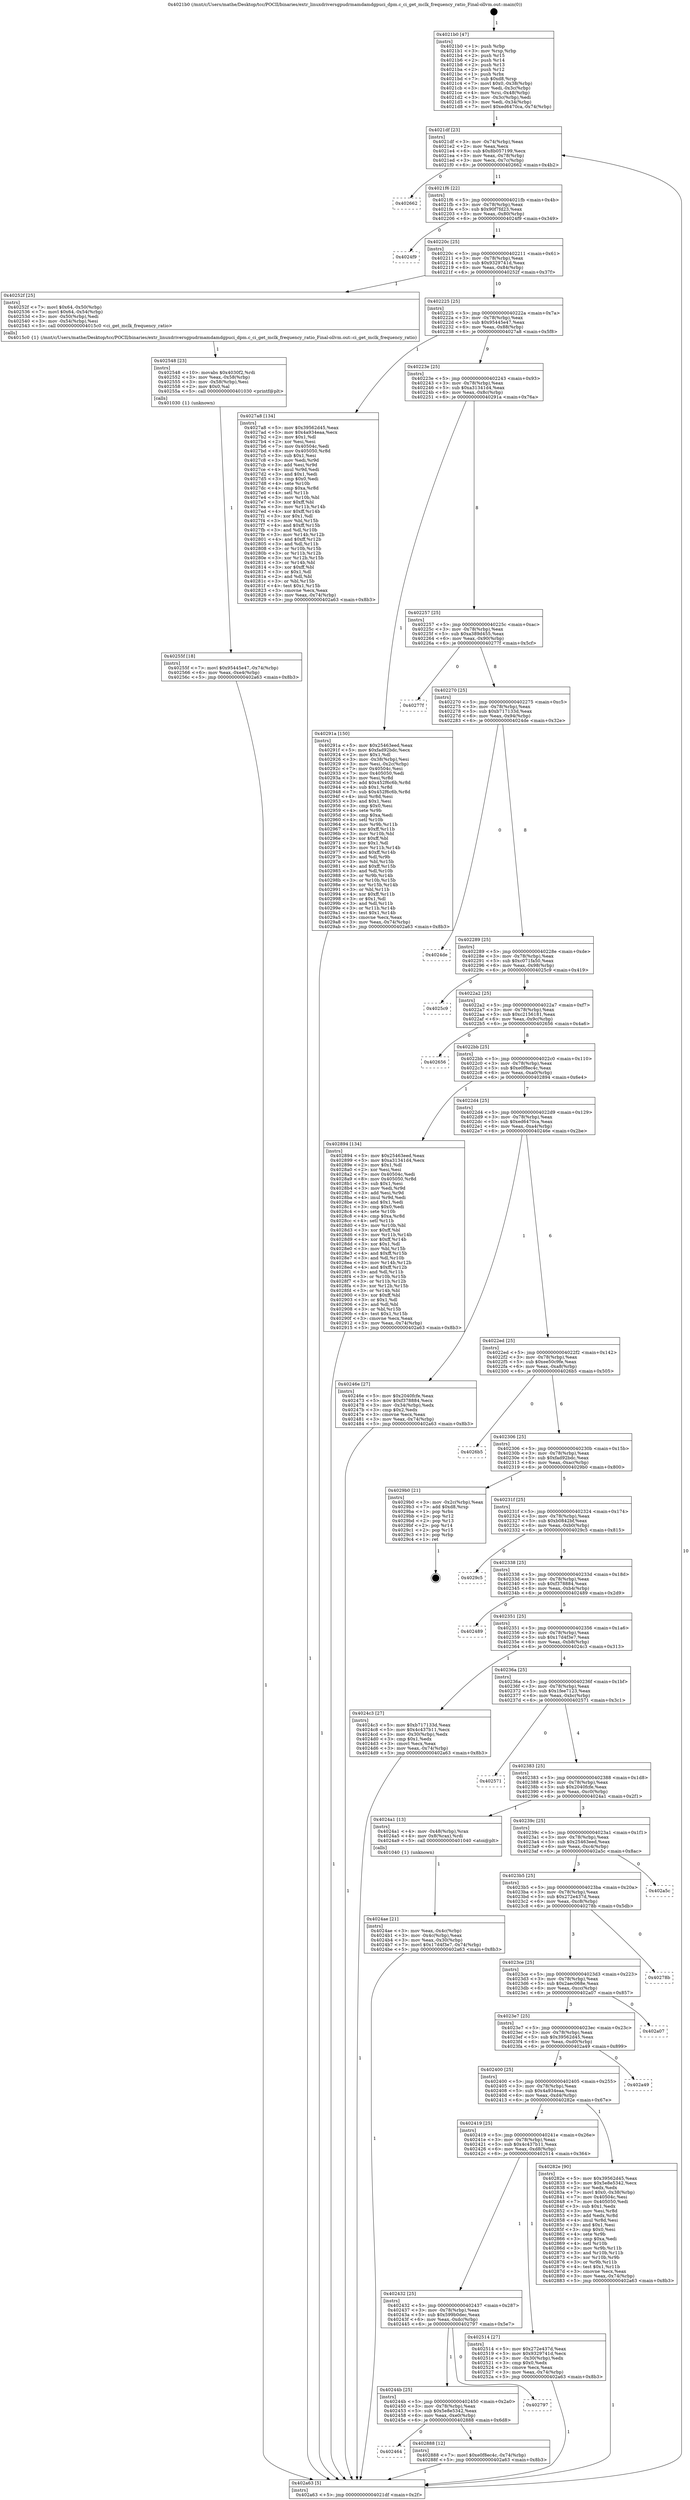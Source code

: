 digraph "0x4021b0" {
  label = "0x4021b0 (/mnt/c/Users/mathe/Desktop/tcc/POCII/binaries/extr_linuxdriversgpudrmamdamdgpuci_dpm.c_ci_get_mclk_frequency_ratio_Final-ollvm.out::main(0))"
  labelloc = "t"
  node[shape=record]

  Entry [label="",width=0.3,height=0.3,shape=circle,fillcolor=black,style=filled]
  "0x4021df" [label="{
     0x4021df [23]\l
     | [instrs]\l
     &nbsp;&nbsp;0x4021df \<+3\>: mov -0x74(%rbp),%eax\l
     &nbsp;&nbsp;0x4021e2 \<+2\>: mov %eax,%ecx\l
     &nbsp;&nbsp;0x4021e4 \<+6\>: sub $0x8b057199,%ecx\l
     &nbsp;&nbsp;0x4021ea \<+3\>: mov %eax,-0x78(%rbp)\l
     &nbsp;&nbsp;0x4021ed \<+3\>: mov %ecx,-0x7c(%rbp)\l
     &nbsp;&nbsp;0x4021f0 \<+6\>: je 0000000000402662 \<main+0x4b2\>\l
  }"]
  "0x402662" [label="{
     0x402662\l
  }", style=dashed]
  "0x4021f6" [label="{
     0x4021f6 [22]\l
     | [instrs]\l
     &nbsp;&nbsp;0x4021f6 \<+5\>: jmp 00000000004021fb \<main+0x4b\>\l
     &nbsp;&nbsp;0x4021fb \<+3\>: mov -0x78(%rbp),%eax\l
     &nbsp;&nbsp;0x4021fe \<+5\>: sub $0x90f7fd23,%eax\l
     &nbsp;&nbsp;0x402203 \<+3\>: mov %eax,-0x80(%rbp)\l
     &nbsp;&nbsp;0x402206 \<+6\>: je 00000000004024f9 \<main+0x349\>\l
  }"]
  Exit [label="",width=0.3,height=0.3,shape=circle,fillcolor=black,style=filled,peripheries=2]
  "0x4024f9" [label="{
     0x4024f9\l
  }", style=dashed]
  "0x40220c" [label="{
     0x40220c [25]\l
     | [instrs]\l
     &nbsp;&nbsp;0x40220c \<+5\>: jmp 0000000000402211 \<main+0x61\>\l
     &nbsp;&nbsp;0x402211 \<+3\>: mov -0x78(%rbp),%eax\l
     &nbsp;&nbsp;0x402214 \<+5\>: sub $0x9329741d,%eax\l
     &nbsp;&nbsp;0x402219 \<+6\>: mov %eax,-0x84(%rbp)\l
     &nbsp;&nbsp;0x40221f \<+6\>: je 000000000040252f \<main+0x37f\>\l
  }"]
  "0x402464" [label="{
     0x402464\l
  }", style=dashed]
  "0x40252f" [label="{
     0x40252f [25]\l
     | [instrs]\l
     &nbsp;&nbsp;0x40252f \<+7\>: movl $0x64,-0x50(%rbp)\l
     &nbsp;&nbsp;0x402536 \<+7\>: movl $0x64,-0x54(%rbp)\l
     &nbsp;&nbsp;0x40253d \<+3\>: mov -0x50(%rbp),%edi\l
     &nbsp;&nbsp;0x402540 \<+3\>: mov -0x54(%rbp),%esi\l
     &nbsp;&nbsp;0x402543 \<+5\>: call 00000000004015c0 \<ci_get_mclk_frequency_ratio\>\l
     | [calls]\l
     &nbsp;&nbsp;0x4015c0 \{1\} (/mnt/c/Users/mathe/Desktop/tcc/POCII/binaries/extr_linuxdriversgpudrmamdamdgpuci_dpm.c_ci_get_mclk_frequency_ratio_Final-ollvm.out::ci_get_mclk_frequency_ratio)\l
  }"]
  "0x402225" [label="{
     0x402225 [25]\l
     | [instrs]\l
     &nbsp;&nbsp;0x402225 \<+5\>: jmp 000000000040222a \<main+0x7a\>\l
     &nbsp;&nbsp;0x40222a \<+3\>: mov -0x78(%rbp),%eax\l
     &nbsp;&nbsp;0x40222d \<+5\>: sub $0x95445e47,%eax\l
     &nbsp;&nbsp;0x402232 \<+6\>: mov %eax,-0x88(%rbp)\l
     &nbsp;&nbsp;0x402238 \<+6\>: je 00000000004027a8 \<main+0x5f8\>\l
  }"]
  "0x402888" [label="{
     0x402888 [12]\l
     | [instrs]\l
     &nbsp;&nbsp;0x402888 \<+7\>: movl $0xe0f8ec4c,-0x74(%rbp)\l
     &nbsp;&nbsp;0x40288f \<+5\>: jmp 0000000000402a63 \<main+0x8b3\>\l
  }"]
  "0x4027a8" [label="{
     0x4027a8 [134]\l
     | [instrs]\l
     &nbsp;&nbsp;0x4027a8 \<+5\>: mov $0x39562d45,%eax\l
     &nbsp;&nbsp;0x4027ad \<+5\>: mov $0x4a934eaa,%ecx\l
     &nbsp;&nbsp;0x4027b2 \<+2\>: mov $0x1,%dl\l
     &nbsp;&nbsp;0x4027b4 \<+2\>: xor %esi,%esi\l
     &nbsp;&nbsp;0x4027b6 \<+7\>: mov 0x40504c,%edi\l
     &nbsp;&nbsp;0x4027bd \<+8\>: mov 0x405050,%r8d\l
     &nbsp;&nbsp;0x4027c5 \<+3\>: sub $0x1,%esi\l
     &nbsp;&nbsp;0x4027c8 \<+3\>: mov %edi,%r9d\l
     &nbsp;&nbsp;0x4027cb \<+3\>: add %esi,%r9d\l
     &nbsp;&nbsp;0x4027ce \<+4\>: imul %r9d,%edi\l
     &nbsp;&nbsp;0x4027d2 \<+3\>: and $0x1,%edi\l
     &nbsp;&nbsp;0x4027d5 \<+3\>: cmp $0x0,%edi\l
     &nbsp;&nbsp;0x4027d8 \<+4\>: sete %r10b\l
     &nbsp;&nbsp;0x4027dc \<+4\>: cmp $0xa,%r8d\l
     &nbsp;&nbsp;0x4027e0 \<+4\>: setl %r11b\l
     &nbsp;&nbsp;0x4027e4 \<+3\>: mov %r10b,%bl\l
     &nbsp;&nbsp;0x4027e7 \<+3\>: xor $0xff,%bl\l
     &nbsp;&nbsp;0x4027ea \<+3\>: mov %r11b,%r14b\l
     &nbsp;&nbsp;0x4027ed \<+4\>: xor $0xff,%r14b\l
     &nbsp;&nbsp;0x4027f1 \<+3\>: xor $0x1,%dl\l
     &nbsp;&nbsp;0x4027f4 \<+3\>: mov %bl,%r15b\l
     &nbsp;&nbsp;0x4027f7 \<+4\>: and $0xff,%r15b\l
     &nbsp;&nbsp;0x4027fb \<+3\>: and %dl,%r10b\l
     &nbsp;&nbsp;0x4027fe \<+3\>: mov %r14b,%r12b\l
     &nbsp;&nbsp;0x402801 \<+4\>: and $0xff,%r12b\l
     &nbsp;&nbsp;0x402805 \<+3\>: and %dl,%r11b\l
     &nbsp;&nbsp;0x402808 \<+3\>: or %r10b,%r15b\l
     &nbsp;&nbsp;0x40280b \<+3\>: or %r11b,%r12b\l
     &nbsp;&nbsp;0x40280e \<+3\>: xor %r12b,%r15b\l
     &nbsp;&nbsp;0x402811 \<+3\>: or %r14b,%bl\l
     &nbsp;&nbsp;0x402814 \<+3\>: xor $0xff,%bl\l
     &nbsp;&nbsp;0x402817 \<+3\>: or $0x1,%dl\l
     &nbsp;&nbsp;0x40281a \<+2\>: and %dl,%bl\l
     &nbsp;&nbsp;0x40281c \<+3\>: or %bl,%r15b\l
     &nbsp;&nbsp;0x40281f \<+4\>: test $0x1,%r15b\l
     &nbsp;&nbsp;0x402823 \<+3\>: cmovne %ecx,%eax\l
     &nbsp;&nbsp;0x402826 \<+3\>: mov %eax,-0x74(%rbp)\l
     &nbsp;&nbsp;0x402829 \<+5\>: jmp 0000000000402a63 \<main+0x8b3\>\l
  }"]
  "0x40223e" [label="{
     0x40223e [25]\l
     | [instrs]\l
     &nbsp;&nbsp;0x40223e \<+5\>: jmp 0000000000402243 \<main+0x93\>\l
     &nbsp;&nbsp;0x402243 \<+3\>: mov -0x78(%rbp),%eax\l
     &nbsp;&nbsp;0x402246 \<+5\>: sub $0xa31341d4,%eax\l
     &nbsp;&nbsp;0x40224b \<+6\>: mov %eax,-0x8c(%rbp)\l
     &nbsp;&nbsp;0x402251 \<+6\>: je 000000000040291a \<main+0x76a\>\l
  }"]
  "0x40244b" [label="{
     0x40244b [25]\l
     | [instrs]\l
     &nbsp;&nbsp;0x40244b \<+5\>: jmp 0000000000402450 \<main+0x2a0\>\l
     &nbsp;&nbsp;0x402450 \<+3\>: mov -0x78(%rbp),%eax\l
     &nbsp;&nbsp;0x402453 \<+5\>: sub $0x5e8e5342,%eax\l
     &nbsp;&nbsp;0x402458 \<+6\>: mov %eax,-0xe0(%rbp)\l
     &nbsp;&nbsp;0x40245e \<+6\>: je 0000000000402888 \<main+0x6d8\>\l
  }"]
  "0x40291a" [label="{
     0x40291a [150]\l
     | [instrs]\l
     &nbsp;&nbsp;0x40291a \<+5\>: mov $0x25463eed,%eax\l
     &nbsp;&nbsp;0x40291f \<+5\>: mov $0xfad92bdc,%ecx\l
     &nbsp;&nbsp;0x402924 \<+2\>: mov $0x1,%dl\l
     &nbsp;&nbsp;0x402926 \<+3\>: mov -0x38(%rbp),%esi\l
     &nbsp;&nbsp;0x402929 \<+3\>: mov %esi,-0x2c(%rbp)\l
     &nbsp;&nbsp;0x40292c \<+7\>: mov 0x40504c,%esi\l
     &nbsp;&nbsp;0x402933 \<+7\>: mov 0x405050,%edi\l
     &nbsp;&nbsp;0x40293a \<+3\>: mov %esi,%r8d\l
     &nbsp;&nbsp;0x40293d \<+7\>: add $0x452f6c6b,%r8d\l
     &nbsp;&nbsp;0x402944 \<+4\>: sub $0x1,%r8d\l
     &nbsp;&nbsp;0x402948 \<+7\>: sub $0x452f6c6b,%r8d\l
     &nbsp;&nbsp;0x40294f \<+4\>: imul %r8d,%esi\l
     &nbsp;&nbsp;0x402953 \<+3\>: and $0x1,%esi\l
     &nbsp;&nbsp;0x402956 \<+3\>: cmp $0x0,%esi\l
     &nbsp;&nbsp;0x402959 \<+4\>: sete %r9b\l
     &nbsp;&nbsp;0x40295d \<+3\>: cmp $0xa,%edi\l
     &nbsp;&nbsp;0x402960 \<+4\>: setl %r10b\l
     &nbsp;&nbsp;0x402964 \<+3\>: mov %r9b,%r11b\l
     &nbsp;&nbsp;0x402967 \<+4\>: xor $0xff,%r11b\l
     &nbsp;&nbsp;0x40296b \<+3\>: mov %r10b,%bl\l
     &nbsp;&nbsp;0x40296e \<+3\>: xor $0xff,%bl\l
     &nbsp;&nbsp;0x402971 \<+3\>: xor $0x1,%dl\l
     &nbsp;&nbsp;0x402974 \<+3\>: mov %r11b,%r14b\l
     &nbsp;&nbsp;0x402977 \<+4\>: and $0xff,%r14b\l
     &nbsp;&nbsp;0x40297b \<+3\>: and %dl,%r9b\l
     &nbsp;&nbsp;0x40297e \<+3\>: mov %bl,%r15b\l
     &nbsp;&nbsp;0x402981 \<+4\>: and $0xff,%r15b\l
     &nbsp;&nbsp;0x402985 \<+3\>: and %dl,%r10b\l
     &nbsp;&nbsp;0x402988 \<+3\>: or %r9b,%r14b\l
     &nbsp;&nbsp;0x40298b \<+3\>: or %r10b,%r15b\l
     &nbsp;&nbsp;0x40298e \<+3\>: xor %r15b,%r14b\l
     &nbsp;&nbsp;0x402991 \<+3\>: or %bl,%r11b\l
     &nbsp;&nbsp;0x402994 \<+4\>: xor $0xff,%r11b\l
     &nbsp;&nbsp;0x402998 \<+3\>: or $0x1,%dl\l
     &nbsp;&nbsp;0x40299b \<+3\>: and %dl,%r11b\l
     &nbsp;&nbsp;0x40299e \<+3\>: or %r11b,%r14b\l
     &nbsp;&nbsp;0x4029a1 \<+4\>: test $0x1,%r14b\l
     &nbsp;&nbsp;0x4029a5 \<+3\>: cmovne %ecx,%eax\l
     &nbsp;&nbsp;0x4029a8 \<+3\>: mov %eax,-0x74(%rbp)\l
     &nbsp;&nbsp;0x4029ab \<+5\>: jmp 0000000000402a63 \<main+0x8b3\>\l
  }"]
  "0x402257" [label="{
     0x402257 [25]\l
     | [instrs]\l
     &nbsp;&nbsp;0x402257 \<+5\>: jmp 000000000040225c \<main+0xac\>\l
     &nbsp;&nbsp;0x40225c \<+3\>: mov -0x78(%rbp),%eax\l
     &nbsp;&nbsp;0x40225f \<+5\>: sub $0xa389d455,%eax\l
     &nbsp;&nbsp;0x402264 \<+6\>: mov %eax,-0x90(%rbp)\l
     &nbsp;&nbsp;0x40226a \<+6\>: je 000000000040277f \<main+0x5cf\>\l
  }"]
  "0x402797" [label="{
     0x402797\l
  }", style=dashed]
  "0x40277f" [label="{
     0x40277f\l
  }", style=dashed]
  "0x402270" [label="{
     0x402270 [25]\l
     | [instrs]\l
     &nbsp;&nbsp;0x402270 \<+5\>: jmp 0000000000402275 \<main+0xc5\>\l
     &nbsp;&nbsp;0x402275 \<+3\>: mov -0x78(%rbp),%eax\l
     &nbsp;&nbsp;0x402278 \<+5\>: sub $0xb717133d,%eax\l
     &nbsp;&nbsp;0x40227d \<+6\>: mov %eax,-0x94(%rbp)\l
     &nbsp;&nbsp;0x402283 \<+6\>: je 00000000004024de \<main+0x32e\>\l
  }"]
  "0x40255f" [label="{
     0x40255f [18]\l
     | [instrs]\l
     &nbsp;&nbsp;0x40255f \<+7\>: movl $0x95445e47,-0x74(%rbp)\l
     &nbsp;&nbsp;0x402566 \<+6\>: mov %eax,-0xe4(%rbp)\l
     &nbsp;&nbsp;0x40256c \<+5\>: jmp 0000000000402a63 \<main+0x8b3\>\l
  }"]
  "0x4024de" [label="{
     0x4024de\l
  }", style=dashed]
  "0x402289" [label="{
     0x402289 [25]\l
     | [instrs]\l
     &nbsp;&nbsp;0x402289 \<+5\>: jmp 000000000040228e \<main+0xde\>\l
     &nbsp;&nbsp;0x40228e \<+3\>: mov -0x78(%rbp),%eax\l
     &nbsp;&nbsp;0x402291 \<+5\>: sub $0xc071fa50,%eax\l
     &nbsp;&nbsp;0x402296 \<+6\>: mov %eax,-0x98(%rbp)\l
     &nbsp;&nbsp;0x40229c \<+6\>: je 00000000004025c9 \<main+0x419\>\l
  }"]
  "0x402548" [label="{
     0x402548 [23]\l
     | [instrs]\l
     &nbsp;&nbsp;0x402548 \<+10\>: movabs $0x4030f2,%rdi\l
     &nbsp;&nbsp;0x402552 \<+3\>: mov %eax,-0x58(%rbp)\l
     &nbsp;&nbsp;0x402555 \<+3\>: mov -0x58(%rbp),%esi\l
     &nbsp;&nbsp;0x402558 \<+2\>: mov $0x0,%al\l
     &nbsp;&nbsp;0x40255a \<+5\>: call 0000000000401030 \<printf@plt\>\l
     | [calls]\l
     &nbsp;&nbsp;0x401030 \{1\} (unknown)\l
  }"]
  "0x4025c9" [label="{
     0x4025c9\l
  }", style=dashed]
  "0x4022a2" [label="{
     0x4022a2 [25]\l
     | [instrs]\l
     &nbsp;&nbsp;0x4022a2 \<+5\>: jmp 00000000004022a7 \<main+0xf7\>\l
     &nbsp;&nbsp;0x4022a7 \<+3\>: mov -0x78(%rbp),%eax\l
     &nbsp;&nbsp;0x4022aa \<+5\>: sub $0xc2156181,%eax\l
     &nbsp;&nbsp;0x4022af \<+6\>: mov %eax,-0x9c(%rbp)\l
     &nbsp;&nbsp;0x4022b5 \<+6\>: je 0000000000402656 \<main+0x4a6\>\l
  }"]
  "0x402432" [label="{
     0x402432 [25]\l
     | [instrs]\l
     &nbsp;&nbsp;0x402432 \<+5\>: jmp 0000000000402437 \<main+0x287\>\l
     &nbsp;&nbsp;0x402437 \<+3\>: mov -0x78(%rbp),%eax\l
     &nbsp;&nbsp;0x40243a \<+5\>: sub $0x599b0dec,%eax\l
     &nbsp;&nbsp;0x40243f \<+6\>: mov %eax,-0xdc(%rbp)\l
     &nbsp;&nbsp;0x402445 \<+6\>: je 0000000000402797 \<main+0x5e7\>\l
  }"]
  "0x402656" [label="{
     0x402656\l
  }", style=dashed]
  "0x4022bb" [label="{
     0x4022bb [25]\l
     | [instrs]\l
     &nbsp;&nbsp;0x4022bb \<+5\>: jmp 00000000004022c0 \<main+0x110\>\l
     &nbsp;&nbsp;0x4022c0 \<+3\>: mov -0x78(%rbp),%eax\l
     &nbsp;&nbsp;0x4022c3 \<+5\>: sub $0xe0f8ec4c,%eax\l
     &nbsp;&nbsp;0x4022c8 \<+6\>: mov %eax,-0xa0(%rbp)\l
     &nbsp;&nbsp;0x4022ce \<+6\>: je 0000000000402894 \<main+0x6e4\>\l
  }"]
  "0x402514" [label="{
     0x402514 [27]\l
     | [instrs]\l
     &nbsp;&nbsp;0x402514 \<+5\>: mov $0x272e437d,%eax\l
     &nbsp;&nbsp;0x402519 \<+5\>: mov $0x9329741d,%ecx\l
     &nbsp;&nbsp;0x40251e \<+3\>: mov -0x30(%rbp),%edx\l
     &nbsp;&nbsp;0x402521 \<+3\>: cmp $0x0,%edx\l
     &nbsp;&nbsp;0x402524 \<+3\>: cmove %ecx,%eax\l
     &nbsp;&nbsp;0x402527 \<+3\>: mov %eax,-0x74(%rbp)\l
     &nbsp;&nbsp;0x40252a \<+5\>: jmp 0000000000402a63 \<main+0x8b3\>\l
  }"]
  "0x402894" [label="{
     0x402894 [134]\l
     | [instrs]\l
     &nbsp;&nbsp;0x402894 \<+5\>: mov $0x25463eed,%eax\l
     &nbsp;&nbsp;0x402899 \<+5\>: mov $0xa31341d4,%ecx\l
     &nbsp;&nbsp;0x40289e \<+2\>: mov $0x1,%dl\l
     &nbsp;&nbsp;0x4028a0 \<+2\>: xor %esi,%esi\l
     &nbsp;&nbsp;0x4028a2 \<+7\>: mov 0x40504c,%edi\l
     &nbsp;&nbsp;0x4028a9 \<+8\>: mov 0x405050,%r8d\l
     &nbsp;&nbsp;0x4028b1 \<+3\>: sub $0x1,%esi\l
     &nbsp;&nbsp;0x4028b4 \<+3\>: mov %edi,%r9d\l
     &nbsp;&nbsp;0x4028b7 \<+3\>: add %esi,%r9d\l
     &nbsp;&nbsp;0x4028ba \<+4\>: imul %r9d,%edi\l
     &nbsp;&nbsp;0x4028be \<+3\>: and $0x1,%edi\l
     &nbsp;&nbsp;0x4028c1 \<+3\>: cmp $0x0,%edi\l
     &nbsp;&nbsp;0x4028c4 \<+4\>: sete %r10b\l
     &nbsp;&nbsp;0x4028c8 \<+4\>: cmp $0xa,%r8d\l
     &nbsp;&nbsp;0x4028cc \<+4\>: setl %r11b\l
     &nbsp;&nbsp;0x4028d0 \<+3\>: mov %r10b,%bl\l
     &nbsp;&nbsp;0x4028d3 \<+3\>: xor $0xff,%bl\l
     &nbsp;&nbsp;0x4028d6 \<+3\>: mov %r11b,%r14b\l
     &nbsp;&nbsp;0x4028d9 \<+4\>: xor $0xff,%r14b\l
     &nbsp;&nbsp;0x4028dd \<+3\>: xor $0x1,%dl\l
     &nbsp;&nbsp;0x4028e0 \<+3\>: mov %bl,%r15b\l
     &nbsp;&nbsp;0x4028e3 \<+4\>: and $0xff,%r15b\l
     &nbsp;&nbsp;0x4028e7 \<+3\>: and %dl,%r10b\l
     &nbsp;&nbsp;0x4028ea \<+3\>: mov %r14b,%r12b\l
     &nbsp;&nbsp;0x4028ed \<+4\>: and $0xff,%r12b\l
     &nbsp;&nbsp;0x4028f1 \<+3\>: and %dl,%r11b\l
     &nbsp;&nbsp;0x4028f4 \<+3\>: or %r10b,%r15b\l
     &nbsp;&nbsp;0x4028f7 \<+3\>: or %r11b,%r12b\l
     &nbsp;&nbsp;0x4028fa \<+3\>: xor %r12b,%r15b\l
     &nbsp;&nbsp;0x4028fd \<+3\>: or %r14b,%bl\l
     &nbsp;&nbsp;0x402900 \<+3\>: xor $0xff,%bl\l
     &nbsp;&nbsp;0x402903 \<+3\>: or $0x1,%dl\l
     &nbsp;&nbsp;0x402906 \<+2\>: and %dl,%bl\l
     &nbsp;&nbsp;0x402908 \<+3\>: or %bl,%r15b\l
     &nbsp;&nbsp;0x40290b \<+4\>: test $0x1,%r15b\l
     &nbsp;&nbsp;0x40290f \<+3\>: cmovne %ecx,%eax\l
     &nbsp;&nbsp;0x402912 \<+3\>: mov %eax,-0x74(%rbp)\l
     &nbsp;&nbsp;0x402915 \<+5\>: jmp 0000000000402a63 \<main+0x8b3\>\l
  }"]
  "0x4022d4" [label="{
     0x4022d4 [25]\l
     | [instrs]\l
     &nbsp;&nbsp;0x4022d4 \<+5\>: jmp 00000000004022d9 \<main+0x129\>\l
     &nbsp;&nbsp;0x4022d9 \<+3\>: mov -0x78(%rbp),%eax\l
     &nbsp;&nbsp;0x4022dc \<+5\>: sub $0xed6470ca,%eax\l
     &nbsp;&nbsp;0x4022e1 \<+6\>: mov %eax,-0xa4(%rbp)\l
     &nbsp;&nbsp;0x4022e7 \<+6\>: je 000000000040246e \<main+0x2be\>\l
  }"]
  "0x402419" [label="{
     0x402419 [25]\l
     | [instrs]\l
     &nbsp;&nbsp;0x402419 \<+5\>: jmp 000000000040241e \<main+0x26e\>\l
     &nbsp;&nbsp;0x40241e \<+3\>: mov -0x78(%rbp),%eax\l
     &nbsp;&nbsp;0x402421 \<+5\>: sub $0x4c437b11,%eax\l
     &nbsp;&nbsp;0x402426 \<+6\>: mov %eax,-0xd8(%rbp)\l
     &nbsp;&nbsp;0x40242c \<+6\>: je 0000000000402514 \<main+0x364\>\l
  }"]
  "0x40246e" [label="{
     0x40246e [27]\l
     | [instrs]\l
     &nbsp;&nbsp;0x40246e \<+5\>: mov $0x2040fcfe,%eax\l
     &nbsp;&nbsp;0x402473 \<+5\>: mov $0xf378884,%ecx\l
     &nbsp;&nbsp;0x402478 \<+3\>: mov -0x34(%rbp),%edx\l
     &nbsp;&nbsp;0x40247b \<+3\>: cmp $0x2,%edx\l
     &nbsp;&nbsp;0x40247e \<+3\>: cmovne %ecx,%eax\l
     &nbsp;&nbsp;0x402481 \<+3\>: mov %eax,-0x74(%rbp)\l
     &nbsp;&nbsp;0x402484 \<+5\>: jmp 0000000000402a63 \<main+0x8b3\>\l
  }"]
  "0x4022ed" [label="{
     0x4022ed [25]\l
     | [instrs]\l
     &nbsp;&nbsp;0x4022ed \<+5\>: jmp 00000000004022f2 \<main+0x142\>\l
     &nbsp;&nbsp;0x4022f2 \<+3\>: mov -0x78(%rbp),%eax\l
     &nbsp;&nbsp;0x4022f5 \<+5\>: sub $0xee50c9fe,%eax\l
     &nbsp;&nbsp;0x4022fa \<+6\>: mov %eax,-0xa8(%rbp)\l
     &nbsp;&nbsp;0x402300 \<+6\>: je 00000000004026b5 \<main+0x505\>\l
  }"]
  "0x402a63" [label="{
     0x402a63 [5]\l
     | [instrs]\l
     &nbsp;&nbsp;0x402a63 \<+5\>: jmp 00000000004021df \<main+0x2f\>\l
  }"]
  "0x4021b0" [label="{
     0x4021b0 [47]\l
     | [instrs]\l
     &nbsp;&nbsp;0x4021b0 \<+1\>: push %rbp\l
     &nbsp;&nbsp;0x4021b1 \<+3\>: mov %rsp,%rbp\l
     &nbsp;&nbsp;0x4021b4 \<+2\>: push %r15\l
     &nbsp;&nbsp;0x4021b6 \<+2\>: push %r14\l
     &nbsp;&nbsp;0x4021b8 \<+2\>: push %r13\l
     &nbsp;&nbsp;0x4021ba \<+2\>: push %r12\l
     &nbsp;&nbsp;0x4021bc \<+1\>: push %rbx\l
     &nbsp;&nbsp;0x4021bd \<+7\>: sub $0xd8,%rsp\l
     &nbsp;&nbsp;0x4021c4 \<+7\>: movl $0x0,-0x38(%rbp)\l
     &nbsp;&nbsp;0x4021cb \<+3\>: mov %edi,-0x3c(%rbp)\l
     &nbsp;&nbsp;0x4021ce \<+4\>: mov %rsi,-0x48(%rbp)\l
     &nbsp;&nbsp;0x4021d2 \<+3\>: mov -0x3c(%rbp),%edi\l
     &nbsp;&nbsp;0x4021d5 \<+3\>: mov %edi,-0x34(%rbp)\l
     &nbsp;&nbsp;0x4021d8 \<+7\>: movl $0xed6470ca,-0x74(%rbp)\l
  }"]
  "0x40282e" [label="{
     0x40282e [90]\l
     | [instrs]\l
     &nbsp;&nbsp;0x40282e \<+5\>: mov $0x39562d45,%eax\l
     &nbsp;&nbsp;0x402833 \<+5\>: mov $0x5e8e5342,%ecx\l
     &nbsp;&nbsp;0x402838 \<+2\>: xor %edx,%edx\l
     &nbsp;&nbsp;0x40283a \<+7\>: movl $0x0,-0x38(%rbp)\l
     &nbsp;&nbsp;0x402841 \<+7\>: mov 0x40504c,%esi\l
     &nbsp;&nbsp;0x402848 \<+7\>: mov 0x405050,%edi\l
     &nbsp;&nbsp;0x40284f \<+3\>: sub $0x1,%edx\l
     &nbsp;&nbsp;0x402852 \<+3\>: mov %esi,%r8d\l
     &nbsp;&nbsp;0x402855 \<+3\>: add %edx,%r8d\l
     &nbsp;&nbsp;0x402858 \<+4\>: imul %r8d,%esi\l
     &nbsp;&nbsp;0x40285c \<+3\>: and $0x1,%esi\l
     &nbsp;&nbsp;0x40285f \<+3\>: cmp $0x0,%esi\l
     &nbsp;&nbsp;0x402862 \<+4\>: sete %r9b\l
     &nbsp;&nbsp;0x402866 \<+3\>: cmp $0xa,%edi\l
     &nbsp;&nbsp;0x402869 \<+4\>: setl %r10b\l
     &nbsp;&nbsp;0x40286d \<+3\>: mov %r9b,%r11b\l
     &nbsp;&nbsp;0x402870 \<+3\>: and %r10b,%r11b\l
     &nbsp;&nbsp;0x402873 \<+3\>: xor %r10b,%r9b\l
     &nbsp;&nbsp;0x402876 \<+3\>: or %r9b,%r11b\l
     &nbsp;&nbsp;0x402879 \<+4\>: test $0x1,%r11b\l
     &nbsp;&nbsp;0x40287d \<+3\>: cmovne %ecx,%eax\l
     &nbsp;&nbsp;0x402880 \<+3\>: mov %eax,-0x74(%rbp)\l
     &nbsp;&nbsp;0x402883 \<+5\>: jmp 0000000000402a63 \<main+0x8b3\>\l
  }"]
  "0x4026b5" [label="{
     0x4026b5\l
  }", style=dashed]
  "0x402306" [label="{
     0x402306 [25]\l
     | [instrs]\l
     &nbsp;&nbsp;0x402306 \<+5\>: jmp 000000000040230b \<main+0x15b\>\l
     &nbsp;&nbsp;0x40230b \<+3\>: mov -0x78(%rbp),%eax\l
     &nbsp;&nbsp;0x40230e \<+5\>: sub $0xfad92bdc,%eax\l
     &nbsp;&nbsp;0x402313 \<+6\>: mov %eax,-0xac(%rbp)\l
     &nbsp;&nbsp;0x402319 \<+6\>: je 00000000004029b0 \<main+0x800\>\l
  }"]
  "0x402400" [label="{
     0x402400 [25]\l
     | [instrs]\l
     &nbsp;&nbsp;0x402400 \<+5\>: jmp 0000000000402405 \<main+0x255\>\l
     &nbsp;&nbsp;0x402405 \<+3\>: mov -0x78(%rbp),%eax\l
     &nbsp;&nbsp;0x402408 \<+5\>: sub $0x4a934eaa,%eax\l
     &nbsp;&nbsp;0x40240d \<+6\>: mov %eax,-0xd4(%rbp)\l
     &nbsp;&nbsp;0x402413 \<+6\>: je 000000000040282e \<main+0x67e\>\l
  }"]
  "0x4029b0" [label="{
     0x4029b0 [21]\l
     | [instrs]\l
     &nbsp;&nbsp;0x4029b0 \<+3\>: mov -0x2c(%rbp),%eax\l
     &nbsp;&nbsp;0x4029b3 \<+7\>: add $0xd8,%rsp\l
     &nbsp;&nbsp;0x4029ba \<+1\>: pop %rbx\l
     &nbsp;&nbsp;0x4029bb \<+2\>: pop %r12\l
     &nbsp;&nbsp;0x4029bd \<+2\>: pop %r13\l
     &nbsp;&nbsp;0x4029bf \<+2\>: pop %r14\l
     &nbsp;&nbsp;0x4029c1 \<+2\>: pop %r15\l
     &nbsp;&nbsp;0x4029c3 \<+1\>: pop %rbp\l
     &nbsp;&nbsp;0x4029c4 \<+1\>: ret\l
  }"]
  "0x40231f" [label="{
     0x40231f [25]\l
     | [instrs]\l
     &nbsp;&nbsp;0x40231f \<+5\>: jmp 0000000000402324 \<main+0x174\>\l
     &nbsp;&nbsp;0x402324 \<+3\>: mov -0x78(%rbp),%eax\l
     &nbsp;&nbsp;0x402327 \<+5\>: sub $0xb0842bf,%eax\l
     &nbsp;&nbsp;0x40232c \<+6\>: mov %eax,-0xb0(%rbp)\l
     &nbsp;&nbsp;0x402332 \<+6\>: je 00000000004029c5 \<main+0x815\>\l
  }"]
  "0x402a49" [label="{
     0x402a49\l
  }", style=dashed]
  "0x4029c5" [label="{
     0x4029c5\l
  }", style=dashed]
  "0x402338" [label="{
     0x402338 [25]\l
     | [instrs]\l
     &nbsp;&nbsp;0x402338 \<+5\>: jmp 000000000040233d \<main+0x18d\>\l
     &nbsp;&nbsp;0x40233d \<+3\>: mov -0x78(%rbp),%eax\l
     &nbsp;&nbsp;0x402340 \<+5\>: sub $0xf378884,%eax\l
     &nbsp;&nbsp;0x402345 \<+6\>: mov %eax,-0xb4(%rbp)\l
     &nbsp;&nbsp;0x40234b \<+6\>: je 0000000000402489 \<main+0x2d9\>\l
  }"]
  "0x4023e7" [label="{
     0x4023e7 [25]\l
     | [instrs]\l
     &nbsp;&nbsp;0x4023e7 \<+5\>: jmp 00000000004023ec \<main+0x23c\>\l
     &nbsp;&nbsp;0x4023ec \<+3\>: mov -0x78(%rbp),%eax\l
     &nbsp;&nbsp;0x4023ef \<+5\>: sub $0x39562d45,%eax\l
     &nbsp;&nbsp;0x4023f4 \<+6\>: mov %eax,-0xd0(%rbp)\l
     &nbsp;&nbsp;0x4023fa \<+6\>: je 0000000000402a49 \<main+0x899\>\l
  }"]
  "0x402489" [label="{
     0x402489\l
  }", style=dashed]
  "0x402351" [label="{
     0x402351 [25]\l
     | [instrs]\l
     &nbsp;&nbsp;0x402351 \<+5\>: jmp 0000000000402356 \<main+0x1a6\>\l
     &nbsp;&nbsp;0x402356 \<+3\>: mov -0x78(%rbp),%eax\l
     &nbsp;&nbsp;0x402359 \<+5\>: sub $0x17d4f3e7,%eax\l
     &nbsp;&nbsp;0x40235e \<+6\>: mov %eax,-0xb8(%rbp)\l
     &nbsp;&nbsp;0x402364 \<+6\>: je 00000000004024c3 \<main+0x313\>\l
  }"]
  "0x402a07" [label="{
     0x402a07\l
  }", style=dashed]
  "0x4024c3" [label="{
     0x4024c3 [27]\l
     | [instrs]\l
     &nbsp;&nbsp;0x4024c3 \<+5\>: mov $0xb717133d,%eax\l
     &nbsp;&nbsp;0x4024c8 \<+5\>: mov $0x4c437b11,%ecx\l
     &nbsp;&nbsp;0x4024cd \<+3\>: mov -0x30(%rbp),%edx\l
     &nbsp;&nbsp;0x4024d0 \<+3\>: cmp $0x1,%edx\l
     &nbsp;&nbsp;0x4024d3 \<+3\>: cmovl %ecx,%eax\l
     &nbsp;&nbsp;0x4024d6 \<+3\>: mov %eax,-0x74(%rbp)\l
     &nbsp;&nbsp;0x4024d9 \<+5\>: jmp 0000000000402a63 \<main+0x8b3\>\l
  }"]
  "0x40236a" [label="{
     0x40236a [25]\l
     | [instrs]\l
     &nbsp;&nbsp;0x40236a \<+5\>: jmp 000000000040236f \<main+0x1bf\>\l
     &nbsp;&nbsp;0x40236f \<+3\>: mov -0x78(%rbp),%eax\l
     &nbsp;&nbsp;0x402372 \<+5\>: sub $0x1fee7123,%eax\l
     &nbsp;&nbsp;0x402377 \<+6\>: mov %eax,-0xbc(%rbp)\l
     &nbsp;&nbsp;0x40237d \<+6\>: je 0000000000402571 \<main+0x3c1\>\l
  }"]
  "0x4023ce" [label="{
     0x4023ce [25]\l
     | [instrs]\l
     &nbsp;&nbsp;0x4023ce \<+5\>: jmp 00000000004023d3 \<main+0x223\>\l
     &nbsp;&nbsp;0x4023d3 \<+3\>: mov -0x78(%rbp),%eax\l
     &nbsp;&nbsp;0x4023d6 \<+5\>: sub $0x2aec068e,%eax\l
     &nbsp;&nbsp;0x4023db \<+6\>: mov %eax,-0xcc(%rbp)\l
     &nbsp;&nbsp;0x4023e1 \<+6\>: je 0000000000402a07 \<main+0x857\>\l
  }"]
  "0x402571" [label="{
     0x402571\l
  }", style=dashed]
  "0x402383" [label="{
     0x402383 [25]\l
     | [instrs]\l
     &nbsp;&nbsp;0x402383 \<+5\>: jmp 0000000000402388 \<main+0x1d8\>\l
     &nbsp;&nbsp;0x402388 \<+3\>: mov -0x78(%rbp),%eax\l
     &nbsp;&nbsp;0x40238b \<+5\>: sub $0x2040fcfe,%eax\l
     &nbsp;&nbsp;0x402390 \<+6\>: mov %eax,-0xc0(%rbp)\l
     &nbsp;&nbsp;0x402396 \<+6\>: je 00000000004024a1 \<main+0x2f1\>\l
  }"]
  "0x40278b" [label="{
     0x40278b\l
  }", style=dashed]
  "0x4024a1" [label="{
     0x4024a1 [13]\l
     | [instrs]\l
     &nbsp;&nbsp;0x4024a1 \<+4\>: mov -0x48(%rbp),%rax\l
     &nbsp;&nbsp;0x4024a5 \<+4\>: mov 0x8(%rax),%rdi\l
     &nbsp;&nbsp;0x4024a9 \<+5\>: call 0000000000401040 \<atoi@plt\>\l
     | [calls]\l
     &nbsp;&nbsp;0x401040 \{1\} (unknown)\l
  }"]
  "0x40239c" [label="{
     0x40239c [25]\l
     | [instrs]\l
     &nbsp;&nbsp;0x40239c \<+5\>: jmp 00000000004023a1 \<main+0x1f1\>\l
     &nbsp;&nbsp;0x4023a1 \<+3\>: mov -0x78(%rbp),%eax\l
     &nbsp;&nbsp;0x4023a4 \<+5\>: sub $0x25463eed,%eax\l
     &nbsp;&nbsp;0x4023a9 \<+6\>: mov %eax,-0xc4(%rbp)\l
     &nbsp;&nbsp;0x4023af \<+6\>: je 0000000000402a5c \<main+0x8ac\>\l
  }"]
  "0x4024ae" [label="{
     0x4024ae [21]\l
     | [instrs]\l
     &nbsp;&nbsp;0x4024ae \<+3\>: mov %eax,-0x4c(%rbp)\l
     &nbsp;&nbsp;0x4024b1 \<+3\>: mov -0x4c(%rbp),%eax\l
     &nbsp;&nbsp;0x4024b4 \<+3\>: mov %eax,-0x30(%rbp)\l
     &nbsp;&nbsp;0x4024b7 \<+7\>: movl $0x17d4f3e7,-0x74(%rbp)\l
     &nbsp;&nbsp;0x4024be \<+5\>: jmp 0000000000402a63 \<main+0x8b3\>\l
  }"]
  "0x4023b5" [label="{
     0x4023b5 [25]\l
     | [instrs]\l
     &nbsp;&nbsp;0x4023b5 \<+5\>: jmp 00000000004023ba \<main+0x20a\>\l
     &nbsp;&nbsp;0x4023ba \<+3\>: mov -0x78(%rbp),%eax\l
     &nbsp;&nbsp;0x4023bd \<+5\>: sub $0x272e437d,%eax\l
     &nbsp;&nbsp;0x4023c2 \<+6\>: mov %eax,-0xc8(%rbp)\l
     &nbsp;&nbsp;0x4023c8 \<+6\>: je 000000000040278b \<main+0x5db\>\l
  }"]
  "0x402a5c" [label="{
     0x402a5c\l
  }", style=dashed]
  Entry -> "0x4021b0" [label=" 1"]
  "0x4021df" -> "0x402662" [label=" 0"]
  "0x4021df" -> "0x4021f6" [label=" 11"]
  "0x4029b0" -> Exit [label=" 1"]
  "0x4021f6" -> "0x4024f9" [label=" 0"]
  "0x4021f6" -> "0x40220c" [label=" 11"]
  "0x40291a" -> "0x402a63" [label=" 1"]
  "0x40220c" -> "0x40252f" [label=" 1"]
  "0x40220c" -> "0x402225" [label=" 10"]
  "0x402894" -> "0x402a63" [label=" 1"]
  "0x402225" -> "0x4027a8" [label=" 1"]
  "0x402225" -> "0x40223e" [label=" 9"]
  "0x402888" -> "0x402a63" [label=" 1"]
  "0x40223e" -> "0x40291a" [label=" 1"]
  "0x40223e" -> "0x402257" [label=" 8"]
  "0x40244b" -> "0x402888" [label=" 1"]
  "0x402257" -> "0x40277f" [label=" 0"]
  "0x402257" -> "0x402270" [label=" 8"]
  "0x40244b" -> "0x402464" [label=" 0"]
  "0x402270" -> "0x4024de" [label=" 0"]
  "0x402270" -> "0x402289" [label=" 8"]
  "0x402432" -> "0x402797" [label=" 0"]
  "0x402289" -> "0x4025c9" [label=" 0"]
  "0x402289" -> "0x4022a2" [label=" 8"]
  "0x402432" -> "0x40244b" [label=" 1"]
  "0x4022a2" -> "0x402656" [label=" 0"]
  "0x4022a2" -> "0x4022bb" [label=" 8"]
  "0x40282e" -> "0x402a63" [label=" 1"]
  "0x4022bb" -> "0x402894" [label=" 1"]
  "0x4022bb" -> "0x4022d4" [label=" 7"]
  "0x4027a8" -> "0x402a63" [label=" 1"]
  "0x4022d4" -> "0x40246e" [label=" 1"]
  "0x4022d4" -> "0x4022ed" [label=" 6"]
  "0x40246e" -> "0x402a63" [label=" 1"]
  "0x4021b0" -> "0x4021df" [label=" 1"]
  "0x402a63" -> "0x4021df" [label=" 10"]
  "0x402548" -> "0x40255f" [label=" 1"]
  "0x4022ed" -> "0x4026b5" [label=" 0"]
  "0x4022ed" -> "0x402306" [label=" 6"]
  "0x40252f" -> "0x402548" [label=" 1"]
  "0x402306" -> "0x4029b0" [label=" 1"]
  "0x402306" -> "0x40231f" [label=" 5"]
  "0x402419" -> "0x402432" [label=" 1"]
  "0x40231f" -> "0x4029c5" [label=" 0"]
  "0x40231f" -> "0x402338" [label=" 5"]
  "0x402419" -> "0x402514" [label=" 1"]
  "0x402338" -> "0x402489" [label=" 0"]
  "0x402338" -> "0x402351" [label=" 5"]
  "0x402400" -> "0x402419" [label=" 2"]
  "0x402351" -> "0x4024c3" [label=" 1"]
  "0x402351" -> "0x40236a" [label=" 4"]
  "0x402400" -> "0x40282e" [label=" 1"]
  "0x40236a" -> "0x402571" [label=" 0"]
  "0x40236a" -> "0x402383" [label=" 4"]
  "0x4023e7" -> "0x402400" [label=" 3"]
  "0x402383" -> "0x4024a1" [label=" 1"]
  "0x402383" -> "0x40239c" [label=" 3"]
  "0x4024a1" -> "0x4024ae" [label=" 1"]
  "0x4024ae" -> "0x402a63" [label=" 1"]
  "0x4024c3" -> "0x402a63" [label=" 1"]
  "0x4023e7" -> "0x402a49" [label=" 0"]
  "0x40239c" -> "0x402a5c" [label=" 0"]
  "0x40239c" -> "0x4023b5" [label=" 3"]
  "0x40255f" -> "0x402a63" [label=" 1"]
  "0x4023b5" -> "0x40278b" [label=" 0"]
  "0x4023b5" -> "0x4023ce" [label=" 3"]
  "0x402514" -> "0x402a63" [label=" 1"]
  "0x4023ce" -> "0x402a07" [label=" 0"]
  "0x4023ce" -> "0x4023e7" [label=" 3"]
}
